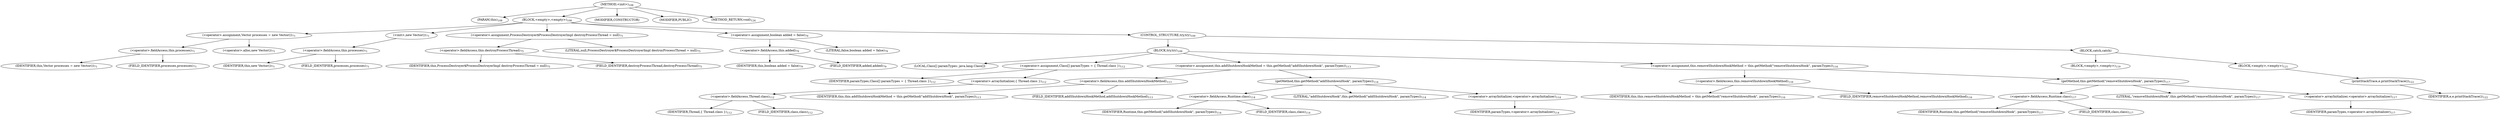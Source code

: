 digraph "&lt;init&gt;" {  
"124" [label = <(METHOD,&lt;init&gt;)<SUB>108</SUB>> ]
"125" [label = <(PARAM,this)<SUB>108</SUB>> ]
"126" [label = <(BLOCK,&lt;empty&gt;,&lt;empty&gt;)<SUB>108</SUB>> ]
"127" [label = <(&lt;operator&gt;.assignment,Vector processes = new Vector())<SUB>71</SUB>> ]
"128" [label = <(&lt;operator&gt;.fieldAccess,this.processes)<SUB>71</SUB>> ]
"129" [label = <(IDENTIFIER,this,Vector processes = new Vector())<SUB>71</SUB>> ]
"130" [label = <(FIELD_IDENTIFIER,processes,processes)<SUB>71</SUB>> ]
"131" [label = <(&lt;operator&gt;.alloc,new Vector())<SUB>71</SUB>> ]
"132" [label = <(&lt;init&gt;,new Vector())<SUB>71</SUB>> ]
"133" [label = <(&lt;operator&gt;.fieldAccess,this.processes)<SUB>71</SUB>> ]
"134" [label = <(IDENTIFIER,this,new Vector())<SUB>71</SUB>> ]
"135" [label = <(FIELD_IDENTIFIER,processes,processes)<SUB>71</SUB>> ]
"136" [label = <(&lt;operator&gt;.assignment,ProcessDestroyer$ProcessDestroyerImpl destroyProcessThread = null)<SUB>75</SUB>> ]
"137" [label = <(&lt;operator&gt;.fieldAccess,this.destroyProcessThread)<SUB>75</SUB>> ]
"138" [label = <(IDENTIFIER,this,ProcessDestroyer$ProcessDestroyerImpl destroyProcessThread = null)<SUB>75</SUB>> ]
"139" [label = <(FIELD_IDENTIFIER,destroyProcessThread,destroyProcessThread)<SUB>75</SUB>> ]
"140" [label = <(LITERAL,null,ProcessDestroyer$ProcessDestroyerImpl destroyProcessThread = null)<SUB>75</SUB>> ]
"141" [label = <(&lt;operator&gt;.assignment,boolean added = false)<SUB>79</SUB>> ]
"142" [label = <(&lt;operator&gt;.fieldAccess,this.added)<SUB>79</SUB>> ]
"143" [label = <(IDENTIFIER,this,boolean added = false)<SUB>79</SUB>> ]
"144" [label = <(FIELD_IDENTIFIER,added,added)<SUB>79</SUB>> ]
"145" [label = <(LITERAL,false,boolean added = false)<SUB>79</SUB>> ]
"146" [label = <(CONTROL_STRUCTURE,try,try)<SUB>109</SUB>> ]
"147" [label = <(BLOCK,try,try)<SUB>109</SUB>> ]
"148" [label = <(LOCAL,Class[] paramTypes: java.lang.Class[])> ]
"149" [label = <(&lt;operator&gt;.assignment,Class[] paramTypes = { Thread.class })<SUB>112</SUB>> ]
"150" [label = <(IDENTIFIER,paramTypes,Class[] paramTypes = { Thread.class })<SUB>112</SUB>> ]
"151" [label = <(&lt;operator&gt;.arrayInitializer,{ Thread.class })<SUB>112</SUB>> ]
"152" [label = <(&lt;operator&gt;.fieldAccess,Thread.class)<SUB>112</SUB>> ]
"153" [label = <(IDENTIFIER,Thread,{ Thread.class })<SUB>112</SUB>> ]
"154" [label = <(FIELD_IDENTIFIER,class,class)<SUB>112</SUB>> ]
"155" [label = <(&lt;operator&gt;.assignment,this.addShutdownHookMethod = this.getMethod(&quot;addShutdownHook&quot;, paramTypes))<SUB>113</SUB>> ]
"156" [label = <(&lt;operator&gt;.fieldAccess,this.addShutdownHookMethod)<SUB>113</SUB>> ]
"157" [label = <(IDENTIFIER,this,this.addShutdownHookMethod = this.getMethod(&quot;addShutdownHook&quot;, paramTypes))<SUB>113</SUB>> ]
"158" [label = <(FIELD_IDENTIFIER,addShutdownHookMethod,addShutdownHookMethod)<SUB>113</SUB>> ]
"159" [label = <(getMethod,this.getMethod(&quot;addShutdownHook&quot;, paramTypes))<SUB>114</SUB>> ]
"160" [label = <(&lt;operator&gt;.fieldAccess,Runtime.class)<SUB>114</SUB>> ]
"161" [label = <(IDENTIFIER,Runtime,this.getMethod(&quot;addShutdownHook&quot;, paramTypes))<SUB>114</SUB>> ]
"162" [label = <(FIELD_IDENTIFIER,class,class)<SUB>114</SUB>> ]
"163" [label = <(LITERAL,&quot;addShutdownHook&quot;,this.getMethod(&quot;addShutdownHook&quot;, paramTypes))<SUB>114</SUB>> ]
"164" [label = <(&lt;operator&gt;.arrayInitializer,&lt;operator&gt;.arrayInitializer)<SUB>114</SUB>> ]
"165" [label = <(IDENTIFIER,paramTypes,&lt;operator&gt;.arrayInitializer)<SUB>114</SUB>> ]
"166" [label = <(&lt;operator&gt;.assignment,this.removeShutdownHookMethod = this.getMethod(&quot;removeShutdownHook&quot;, paramTypes))<SUB>116</SUB>> ]
"167" [label = <(&lt;operator&gt;.fieldAccess,this.removeShutdownHookMethod)<SUB>116</SUB>> ]
"168" [label = <(IDENTIFIER,this,this.removeShutdownHookMethod = this.getMethod(&quot;removeShutdownHook&quot;, paramTypes))<SUB>116</SUB>> ]
"169" [label = <(FIELD_IDENTIFIER,removeShutdownHookMethod,removeShutdownHookMethod)<SUB>116</SUB>> ]
"170" [label = <(getMethod,this.getMethod(&quot;removeShutdownHook&quot;, paramTypes))<SUB>117</SUB>> ]
"171" [label = <(&lt;operator&gt;.fieldAccess,Runtime.class)<SUB>117</SUB>> ]
"172" [label = <(IDENTIFIER,Runtime,this.getMethod(&quot;removeShutdownHook&quot;, paramTypes))<SUB>117</SUB>> ]
"173" [label = <(FIELD_IDENTIFIER,class,class)<SUB>117</SUB>> ]
"174" [label = <(LITERAL,&quot;removeShutdownHook&quot;,this.getMethod(&quot;removeShutdownHook&quot;, paramTypes))<SUB>117</SUB>> ]
"175" [label = <(&lt;operator&gt;.arrayInitializer,&lt;operator&gt;.arrayInitializer)<SUB>117</SUB>> ]
"176" [label = <(IDENTIFIER,paramTypes,&lt;operator&gt;.arrayInitializer)<SUB>117</SUB>> ]
"177" [label = <(BLOCK,catch,catch)> ]
"178" [label = <(BLOCK,&lt;empty&gt;,&lt;empty&gt;)<SUB>119</SUB>> ]
"179" [label = <(BLOCK,&lt;empty&gt;,&lt;empty&gt;)<SUB>121</SUB>> ]
"180" [label = <(printStackTrace,e.printStackTrace())<SUB>122</SUB>> ]
"181" [label = <(IDENTIFIER,e,e.printStackTrace())<SUB>122</SUB>> ]
"182" [label = <(MODIFIER,CONSTRUCTOR)> ]
"183" [label = <(MODIFIER,PUBLIC)> ]
"184" [label = <(METHOD_RETURN,void)<SUB>124</SUB>> ]
  "124" -> "125" 
  "124" -> "126" 
  "124" -> "182" 
  "124" -> "183" 
  "124" -> "184" 
  "126" -> "127" 
  "126" -> "132" 
  "126" -> "136" 
  "126" -> "141" 
  "126" -> "146" 
  "127" -> "128" 
  "127" -> "131" 
  "128" -> "129" 
  "128" -> "130" 
  "132" -> "133" 
  "133" -> "134" 
  "133" -> "135" 
  "136" -> "137" 
  "136" -> "140" 
  "137" -> "138" 
  "137" -> "139" 
  "141" -> "142" 
  "141" -> "145" 
  "142" -> "143" 
  "142" -> "144" 
  "146" -> "147" 
  "146" -> "177" 
  "147" -> "148" 
  "147" -> "149" 
  "147" -> "155" 
  "147" -> "166" 
  "149" -> "150" 
  "149" -> "151" 
  "151" -> "152" 
  "152" -> "153" 
  "152" -> "154" 
  "155" -> "156" 
  "155" -> "159" 
  "156" -> "157" 
  "156" -> "158" 
  "159" -> "160" 
  "159" -> "163" 
  "159" -> "164" 
  "160" -> "161" 
  "160" -> "162" 
  "164" -> "165" 
  "166" -> "167" 
  "166" -> "170" 
  "167" -> "168" 
  "167" -> "169" 
  "170" -> "171" 
  "170" -> "174" 
  "170" -> "175" 
  "171" -> "172" 
  "171" -> "173" 
  "175" -> "176" 
  "177" -> "178" 
  "177" -> "179" 
  "179" -> "180" 
  "180" -> "181" 
}

